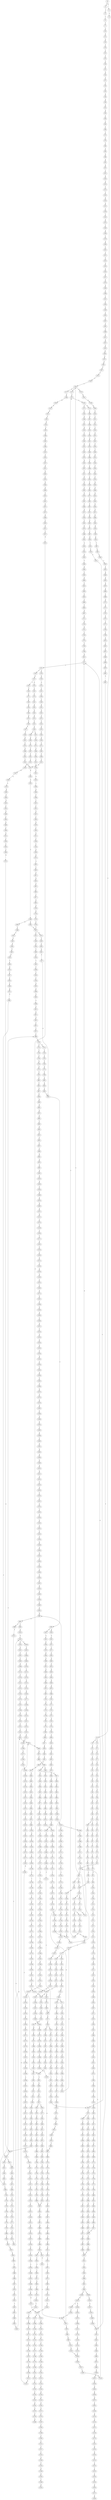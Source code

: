 strict digraph  {
	S0 -> S1 [ label = C ];
	S0 -> S2 [ label = G ];
	S1 -> S3 [ label = T ];
	S2 -> S4 [ label = T ];
	S3 -> S5 [ label = C ];
	S4 -> S6 [ label = C ];
	S5 -> S7 [ label = T ];
	S6 -> S8 [ label = C ];
	S6 -> S9 [ label = G ];
	S7 -> S10 [ label = C ];
	S8 -> S11 [ label = T ];
	S9 -> S12 [ label = T ];
	S10 -> S13 [ label = G ];
	S11 -> S14 [ label = G ];
	S12 -> S15 [ label = G ];
	S13 -> S16 [ label = G ];
	S14 -> S17 [ label = C ];
	S15 -> S18 [ label = C ];
	S16 -> S19 [ label = T ];
	S17 -> S20 [ label = G ];
	S18 -> S21 [ label = C ];
	S19 -> S22 [ label = C ];
	S20 -> S23 [ label = G ];
	S21 -> S24 [ label = A ];
	S22 -> S25 [ label = T ];
	S23 -> S26 [ label = C ];
	S24 -> S27 [ label = C ];
	S25 -> S28 [ label = C ];
	S26 -> S29 [ label = C ];
	S27 -> S30 [ label = G ];
	S28 -> S31 [ label = G ];
	S29 -> S32 [ label = T ];
	S30 -> S33 [ label = A ];
	S31 -> S34 [ label = G ];
	S32 -> S35 [ label = G ];
	S33 -> S36 [ label = G ];
	S34 -> S37 [ label = T ];
	S35 -> S38 [ label = T ];
	S36 -> S39 [ label = T ];
	S37 -> S40 [ label = T ];
	S38 -> S41 [ label = G ];
	S39 -> S42 [ label = G ];
	S40 -> S43 [ label = C ];
	S41 -> S44 [ label = C ];
	S42 -> S45 [ label = T ];
	S43 -> S46 [ label = A ];
	S44 -> S47 [ label = T ];
	S45 -> S48 [ label = C ];
	S46 -> S49 [ label = A ];
	S47 -> S50 [ label = A ];
	S48 -> S51 [ label = T ];
	S49 -> S52 [ label = G ];
	S50 -> S53 [ label = C ];
	S51 -> S54 [ label = T ];
	S51 -> S55 [ label = C ];
	S52 -> S56 [ label = A ];
	S53 -> S57 [ label = C ];
	S54 -> S58 [ label = C ];
	S55 -> S59 [ label = C ];
	S56 -> S60 [ label = C ];
	S57 -> S61 [ label = T ];
	S58 -> S62 [ label = G ];
	S59 -> S63 [ label = G ];
	S60 -> S64 [ label = C ];
	S61 -> S65 [ label = G ];
	S62 -> S66 [ label = G ];
	S63 -> S67 [ label = T ];
	S64 -> S68 [ label = T ];
	S65 -> S69 [ label = T ];
	S66 -> S70 [ label = T ];
	S67 -> S71 [ label = T ];
	S68 -> S72 [ label = T ];
	S69 -> S73 [ label = C ];
	S70 -> S74 [ label = C ];
	S71 -> S75 [ label = C ];
	S72 -> S76 [ label = T ];
	S73 -> S77 [ label = C ];
	S74 -> S78 [ label = C ];
	S75 -> S79 [ label = C ];
	S76 -> S80 [ label = T ];
	S77 -> S81 [ label = T ];
	S78 -> S82 [ label = T ];
	S79 -> S83 [ label = T ];
	S80 -> S84 [ label = T ];
	S81 -> S85 [ label = T ];
	S82 -> S86 [ label = T ];
	S83 -> S87 [ label = T ];
	S84 -> S88 [ label = G ];
	S85 -> S89 [ label = G ];
	S86 -> S90 [ label = G ];
	S87 -> S91 [ label = A ];
	S88 -> S92 [ label = A ];
	S89 -> S93 [ label = A ];
	S89 -> S94 [ label = T ];
	S90 -> S95 [ label = A ];
	S91 -> S96 [ label = A ];
	S92 -> S97 [ label = A ];
	S93 -> S98 [ label = A ];
	S94 -> S99 [ label = A ];
	S95 -> S98 [ label = A ];
	S96 -> S100 [ label = A ];
	S97 -> S101 [ label = C ];
	S98 -> S102 [ label = C ];
	S99 -> S103 [ label = G ];
	S100 -> S104 [ label = C ];
	S101 -> S105 [ label = A ];
	S102 -> S106 [ label = T ];
	S102 -> S107 [ label = A ];
	S103 -> S108 [ label = G ];
	S104 -> S109 [ label = A ];
	S105 -> S110 [ label = G ];
	S106 -> S111 [ label = T ];
	S107 -> S112 [ label = G ];
	S108 -> S113 [ label = A ];
	S109 -> S114 [ label = G ];
	S110 -> S115 [ label = T ];
	S111 -> S116 [ label = C ];
	S112 -> S117 [ label = G ];
	S113 -> S118 [ label = G ];
	S114 -> S119 [ label = G ];
	S115 -> S120 [ label = T ];
	S116 -> S121 [ label = A ];
	S117 -> S122 [ label = G ];
	S117 -> S123 [ label = T ];
	S118 -> S124 [ label = A ];
	S119 -> S125 [ label = T ];
	S120 -> S126 [ label = G ];
	S121 -> S127 [ label = A ];
	S122 -> S128 [ label = T ];
	S123 -> S129 [ label = C ];
	S124 -> S130 [ label = G ];
	S125 -> S131 [ label = C ];
	S126 -> S132 [ label = A ];
	S127 -> S133 [ label = C ];
	S128 -> S134 [ label = C ];
	S129 -> S135 [ label = C ];
	S130 -> S136 [ label = G ];
	S131 -> S137 [ label = T ];
	S132 -> S138 [ label = C ];
	S133 -> S139 [ label = C ];
	S133 -> S140 [ label = T ];
	S134 -> S141 [ label = C ];
	S135 -> S142 [ label = C ];
	S136 -> S143 [ label = T ];
	S137 -> S144 [ label = C ];
	S138 -> S145 [ label = T ];
	S139 -> S146 [ label = G ];
	S140 -> S147 [ label = G ];
	S141 -> S148 [ label = G ];
	S142 -> S149 [ label = T ];
	S143 -> S150 [ label = C ];
	S144 -> S151 [ label = T ];
	S145 -> S152 [ label = G ];
	S146 -> S153 [ label = G ];
	S147 -> S154 [ label = G ];
	S147 -> S155 [ label = C ];
	S148 -> S156 [ label = C ];
	S149 -> S157 [ label = T ];
	S150 -> S158 [ label = C ];
	S151 -> S159 [ label = C ];
	S152 -> S160 [ label = T ];
	S153 -> S161 [ label = C ];
	S154 -> S162 [ label = C ];
	S155 -> S163 [ label = C ];
	S156 -> S164 [ label = C ];
	S157 -> S165 [ label = C ];
	S158 -> S166 [ label = C ];
	S159 -> S167 [ label = C ];
	S160 -> S168 [ label = A ];
	S161 -> S169 [ label = C ];
	S162 -> S170 [ label = C ];
	S163 -> S171 [ label = C ];
	S164 -> S172 [ label = G ];
	S165 -> S173 [ label = T ];
	S165 -> S174 [ label = G ];
	S166 -> S175 [ label = T ];
	S166 -> S176 [ label = A ];
	S166 -> S177 [ label = G ];
	S167 -> S178 [ label = G ];
	S168 -> S179 [ label = C ];
	S169 -> S180 [ label = C ];
	S170 -> S181 [ label = C ];
	S171 -> S182 [ label = T ];
	S172 -> S183 [ label = C ];
	S172 -> S184 [ label = G ];
	S173 -> S185 [ label = C ];
	S174 -> S186 [ label = C ];
	S175 -> S157 [ label = T ];
	S176 -> S187 [ label = G ];
	S177 -> S188 [ label = G ];
	S178 -> S189 [ label = T ];
	S179 -> S190 [ label = A ];
	S180 -> S191 [ label = A ];
	S181 -> S192 [ label = A ];
	S182 -> S193 [ label = A ];
	S183 -> S194 [ label = A ];
	S184 -> S195 [ label = A ];
	S185 -> S196 [ label = G ];
	S186 -> S197 [ label = A ];
	S187 -> S198 [ label = A ];
	S188 -> S199 [ label = A ];
	S189 -> S200 [ label = A ];
	S190 -> S201 [ label = C ];
	S191 -> S202 [ label = G ];
	S192 -> S203 [ label = G ];
	S193 -> S204 [ label = G ];
	S194 -> S205 [ label = C ];
	S195 -> S206 [ label = A ];
	S196 -> S207 [ label = T ];
	S197 -> S208 [ label = C ];
	S198 -> S209 [ label = G ];
	S199 -> S210 [ label = G ];
	S200 -> S211 [ label = C ];
	S201 -> S212 [ label = T ];
	S202 -> S213 [ label = T ];
	S203 -> S214 [ label = G ];
	S204 -> S215 [ label = G ];
	S205 -> S216 [ label = G ];
	S206 -> S217 [ label = C ];
	S207 -> S218 [ label = A ];
	S208 -> S219 [ label = G ];
	S209 -> S220 [ label = C ];
	S210 -> S221 [ label = G ];
	S211 -> S222 [ label = A ];
	S212 -> S223 [ label = T ];
	S213 -> S224 [ label = T ];
	S214 -> S225 [ label = T ];
	S215 -> S226 [ label = T ];
	S216 -> S227 [ label = C ];
	S217 -> S228 [ label = T ];
	S218 -> S229 [ label = C ];
	S219 -> S230 [ label = T ];
	S220 -> S231 [ label = C ];
	S221 -> S232 [ label = C ];
	S222 -> S233 [ label = T ];
	S223 -> S234 [ label = G ];
	S224 -> S235 [ label = G ];
	S225 -> S236 [ label = G ];
	S226 -> S237 [ label = G ];
	S227 -> S238 [ label = G ];
	S228 -> S239 [ label = G ];
	S229 -> S240 [ label = G ];
	S230 -> S241 [ label = G ];
	S231 -> S242 [ label = A ];
	S232 -> S243 [ label = G ];
	S233 -> S244 [ label = G ];
	S234 -> S245 [ label = G ];
	S235 -> S246 [ label = T ];
	S236 -> S247 [ label = C ];
	S236 -> S248 [ label = G ];
	S237 -> S249 [ label = T ];
	S238 -> S250 [ label = C ];
	S239 -> S251 [ label = C ];
	S240 -> S252 [ label = G ];
	S241 -> S253 [ label = G ];
	S242 -> S254 [ label = C ];
	S243 -> S255 [ label = T ];
	S244 -> S256 [ label = G ];
	S245 -> S257 [ label = A ];
	S246 -> S258 [ label = G ];
	S247 -> S259 [ label = G ];
	S248 -> S260 [ label = G ];
	S249 -> S261 [ label = G ];
	S250 -> S262 [ label = A ];
	S250 -> S263 [ label = G ];
	S251 -> S264 [ label = A ];
	S252 -> S265 [ label = C ];
	S253 -> S266 [ label = C ];
	S254 -> S267 [ label = G ];
	S255 -> S268 [ label = G ];
	S256 -> S269 [ label = C ];
	S257 -> S270 [ label = G ];
	S258 -> S271 [ label = C ];
	S259 -> S272 [ label = C ];
	S260 -> S273 [ label = C ];
	S261 -> S274 [ label = C ];
	S262 -> S275 [ label = G ];
	S263 -> S276 [ label = C ];
	S263 -> S277 [ label = G ];
	S264 -> S278 [ label = A ];
	S265 -> S279 [ label = T ];
	S266 -> S280 [ label = G ];
	S267 -> S281 [ label = G ];
	S268 -> S282 [ label = G ];
	S269 -> S283 [ label = G ];
	S270 -> S284 [ label = A ];
	S271 -> S285 [ label = G ];
	S272 -> S286 [ label = G ];
	S273 -> S287 [ label = T ];
	S274 -> S288 [ label = G ];
	S275 -> S289 [ label = C ];
	S276 -> S290 [ label = G ];
	S277 -> S291 [ label = C ];
	S278 -> S292 [ label = C ];
	S279 -> S293 [ label = A ];
	S280 -> S294 [ label = T ];
	S281 -> S295 [ label = T ];
	S282 -> S296 [ label = T ];
	S283 -> S297 [ label = C ];
	S284 -> S298 [ label = C ];
	S285 -> S299 [ label = T ];
	S286 -> S300 [ label = T ];
	S287 -> S301 [ label = T ];
	S288 -> S302 [ label = T ];
	S289 -> S303 [ label = C ];
	S290 -> S304 [ label = T ];
	S291 -> S305 [ label = T ];
	S292 -> S306 [ label = C ];
	S293 -> S307 [ label = C ];
	S294 -> S308 [ label = C ];
	S295 -> S309 [ label = T ];
	S296 -> S310 [ label = A ];
	S297 -> S311 [ label = C ];
	S298 -> S312 [ label = C ];
	S299 -> S313 [ label = C ];
	S300 -> S314 [ label = C ];
	S301 -> S315 [ label = C ];
	S302 -> S316 [ label = C ];
	S303 -> S317 [ label = G ];
	S304 -> S318 [ label = C ];
	S305 -> S319 [ label = G ];
	S306 -> S320 [ label = A ];
	S307 -> S321 [ label = T ];
	S308 -> S322 [ label = C ];
	S309 -> S323 [ label = A ];
	S310 -> S324 [ label = T ];
	S311 -> S325 [ label = C ];
	S312 -> S326 [ label = C ];
	S313 -> S327 [ label = G ];
	S314 -> S328 [ label = G ];
	S315 -> S329 [ label = G ];
	S316 -> S327 [ label = G ];
	S317 -> S330 [ label = G ];
	S318 -> S331 [ label = G ];
	S319 -> S332 [ label = G ];
	S320 -> S333 [ label = G ];
	S321 -> S334 [ label = G ];
	S322 -> S335 [ label = C ];
	S323 -> S336 [ label = C ];
	S324 -> S337 [ label = G ];
	S325 -> S338 [ label = C ];
	S326 -> S339 [ label = C ];
	S327 -> S340 [ label = A ];
	S328 -> S341 [ label = T ];
	S329 -> S342 [ label = A ];
	S330 -> S343 [ label = C ];
	S330 -> S344 [ label = T ];
	S331 -> S345 [ label = A ];
	S332 -> S346 [ label = A ];
	S333 -> S347 [ label = A ];
	S334 -> S348 [ label = G ];
	S335 -> S349 [ label = C ];
	S336 -> S350 [ label = T ];
	S337 -> S351 [ label = A ];
	S338 -> S352 [ label = C ];
	S339 -> S353 [ label = C ];
	S340 -> S354 [ label = A ];
	S341 -> S355 [ label = G ];
	S342 -> S356 [ label = A ];
	S343 -> S357 [ label = A ];
	S344 -> S358 [ label = G ];
	S345 -> S359 [ label = C ];
	S346 -> S360 [ label = A ];
	S347 -> S361 [ label = A ];
	S348 -> S362 [ label = T ];
	S349 -> S363 [ label = A ];
	S350 -> S364 [ label = G ];
	S351 -> S365 [ label = G ];
	S352 -> S366 [ label = A ];
	S353 -> S367 [ label = C ];
	S354 -> S368 [ label = C ];
	S355 -> S369 [ label = C ];
	S356 -> S370 [ label = C ];
	S357 -> S371 [ label = C ];
	S358 -> S372 [ label = G ];
	S359 -> S373 [ label = G ];
	S360 -> S374 [ label = T ];
	S361 -> S375 [ label = C ];
	S362 -> S376 [ label = G ];
	S363 -> S377 [ label = C ];
	S364 -> S378 [ label = C ];
	S365 -> S379 [ label = C ];
	S366 -> S380 [ label = C ];
	S367 -> S381 [ label = T ];
	S368 -> S382 [ label = C ];
	S368 -> S383 [ label = A ];
	S369 -> S384 [ label = A ];
	S370 -> S385 [ label = A ];
	S371 -> S386 [ label = T ];
	S372 -> S387 [ label = A ];
	S373 -> S388 [ label = C ];
	S374 -> S389 [ label = G ];
	S375 -> S390 [ label = A ];
	S376 -> S391 [ label = C ];
	S377 -> S392 [ label = T ];
	S378 -> S393 [ label = A ];
	S379 -> S394 [ label = G ];
	S380 -> S395 [ label = T ];
	S381 -> S396 [ label = T ];
	S382 -> S397 [ label = T ];
	S383 -> S398 [ label = C ];
	S384 -> S399 [ label = T ];
	S385 -> S400 [ label = C ];
	S386 -> S401 [ label = T ];
	S387 -> S402 [ label = A ];
	S388 -> S403 [ label = G ];
	S389 -> S404 [ label = G ];
	S390 -> S405 [ label = G ];
	S391 -> S406 [ label = T ];
	S392 -> S407 [ label = T ];
	S393 -> S408 [ label = G ];
	S394 -> S409 [ label = G ];
	S395 -> S410 [ label = T ];
	S396 -> S411 [ label = C ];
	S397 -> S412 [ label = T ];
	S397 -> S413 [ label = G ];
	S398 -> S414 [ label = C ];
	S399 -> S415 [ label = C ];
	S400 -> S416 [ label = G ];
	S401 -> S417 [ label = C ];
	S402 -> S418 [ label = G ];
	S403 -> S419 [ label = C ];
	S404 -> S420 [ label = G ];
	S405 -> S421 [ label = C ];
	S406 -> S422 [ label = A ];
	S407 -> S423 [ label = G ];
	S408 -> S424 [ label = A ];
	S409 -> S425 [ label = T ];
	S410 -> S426 [ label = T ];
	S411 -> S427 [ label = A ];
	S412 -> S428 [ label = C ];
	S413 -> S429 [ label = T ];
	S414 -> S430 [ label = C ];
	S415 -> S431 [ label = C ];
	S416 -> S432 [ label = C ];
	S417 -> S433 [ label = A ];
	S418 -> S434 [ label = A ];
	S419 -> S435 [ label = C ];
	S420 -> S436 [ label = G ];
	S421 -> S437 [ label = C ];
	S422 -> S438 [ label = C ];
	S423 -> S439 [ label = A ];
	S424 -> S440 [ label = C ];
	S425 -> S441 [ label = C ];
	S426 -> S442 [ label = A ];
	S427 -> S443 [ label = G ];
	S428 -> S444 [ label = G ];
	S429 -> S445 [ label = C ];
	S430 -> S446 [ label = G ];
	S431 -> S447 [ label = G ];
	S432 -> S448 [ label = G ];
	S433 -> S449 [ label = G ];
	S434 -> S450 [ label = A ];
	S435 -> S451 [ label = T ];
	S436 -> S452 [ label = T ];
	S437 -> S453 [ label = G ];
	S438 -> S454 [ label = T ];
	S439 -> S455 [ label = G ];
	S440 -> S456 [ label = G ];
	S441 -> S457 [ label = G ];
	S442 -> S458 [ label = G ];
	S443 -> S459 [ label = A ];
	S444 -> S460 [ label = T ];
	S445 -> S461 [ label = G ];
	S446 -> S462 [ label = T ];
	S447 -> S463 [ label = C ];
	S448 -> S464 [ label = C ];
	S449 -> S465 [ label = C ];
	S450 -> S466 [ label = C ];
	S451 -> S467 [ label = C ];
	S452 -> S468 [ label = C ];
	S453 -> S469 [ label = T ];
	S454 -> S470 [ label = G ];
	S455 -> S471 [ label = C ];
	S456 -> S472 [ label = G ];
	S457 -> S473 [ label = C ];
	S458 -> S474 [ label = C ];
	S459 -> S475 [ label = G ];
	S460 -> S476 [ label = A ];
	S461 -> S477 [ label = C ];
	S462 -> S478 [ label = A ];
	S463 -> S479 [ label = A ];
	S464 -> S480 [ label = A ];
	S465 -> S481 [ label = C ];
	S466 -> S482 [ label = G ];
	S467 -> S483 [ label = G ];
	S468 -> S484 [ label = C ];
	S469 -> S485 [ label = C ];
	S470 -> S486 [ label = T ];
	S471 -> S487 [ label = C ];
	S472 -> S488 [ label = A ];
	S473 -> S489 [ label = A ];
	S474 -> S490 [ label = C ];
	S475 -> S491 [ label = G ];
	S476 -> S492 [ label = C ];
	S477 -> S493 [ label = G ];
	S478 -> S494 [ label = C ];
	S479 -> S495 [ label = C ];
	S480 -> S496 [ label = C ];
	S481 -> S497 [ label = G ];
	S482 -> S498 [ label = G ];
	S483 -> S499 [ label = G ];
	S484 -> S500 [ label = G ];
	S485 -> S501 [ label = C ];
	S486 -> S502 [ label = A ];
	S487 -> S503 [ label = G ];
	S488 -> S504 [ label = C ];
	S489 -> S505 [ label = C ];
	S490 -> S506 [ label = G ];
	S491 -> S507 [ label = T ];
	S492 -> S508 [ label = T ];
	S493 -> S509 [ label = C ];
	S494 -> S510 [ label = G ];
	S495 -> S511 [ label = G ];
	S496 -> S512 [ label = G ];
	S497 -> S513 [ label = C ];
	S498 -> S514 [ label = C ];
	S499 -> S515 [ label = G ];
	S500 -> S516 [ label = C ];
	S501 -> S517 [ label = T ];
	S502 -> S518 [ label = A ];
	S503 -> S519 [ label = C ];
	S504 -> S520 [ label = A ];
	S505 -> S521 [ label = G ];
	S506 -> S522 [ label = T ];
	S507 -> S523 [ label = C ];
	S508 -> S524 [ label = T ];
	S509 -> S525 [ label = G ];
	S509 -> S526 [ label = A ];
	S510 -> S527 [ label = T ];
	S511 -> S528 [ label = T ];
	S512 -> S529 [ label = T ];
	S513 -> S530 [ label = C ];
	S514 -> S531 [ label = A ];
	S515 -> S532 [ label = C ];
	S516 -> S164 [ label = C ];
	S517 -> S533 [ label = C ];
	S518 -> S534 [ label = C ];
	S519 -> S535 [ label = C ];
	S520 -> S536 [ label = C ];
	S521 -> S537 [ label = C ];
	S522 -> S538 [ label = C ];
	S523 -> S539 [ label = C ];
	S524 -> S540 [ label = C ];
	S525 -> S541 [ label = A ];
	S526 -> S542 [ label = A ];
	S527 -> S543 [ label = C ];
	S528 -> S544 [ label = C ];
	S529 -> S545 [ label = C ];
	S530 -> S546 [ label = C ];
	S531 -> S547 [ label = C ];
	S532 -> S548 [ label = T ];
	S533 -> S549 [ label = T ];
	S534 -> S550 [ label = A ];
	S535 -> S551 [ label = C ];
	S536 -> S552 [ label = A ];
	S537 -> S553 [ label = G ];
	S538 -> S554 [ label = C ];
	S539 -> S166 [ label = C ];
	S540 -> S555 [ label = A ];
	S541 -> S556 [ label = G ];
	S542 -> S557 [ label = C ];
	S543 -> S558 [ label = C ];
	S544 -> S559 [ label = G ];
	S545 -> S560 [ label = C ];
	S546 -> S561 [ label = C ];
	S547 -> S562 [ label = C ];
	S547 -> S563 [ label = T ];
	S548 -> S564 [ label = C ];
	S549 -> S565 [ label = G ];
	S550 -> S566 [ label = C ];
	S551 -> S561 [ label = C ];
	S552 -> S567 [ label = C ];
	S553 -> S250 [ label = C ];
	S554 -> S568 [ label = C ];
	S555 -> S569 [ label = A ];
	S556 -> S570 [ label = C ];
	S557 -> S571 [ label = C ];
	S558 -> S572 [ label = A ];
	S559 -> S573 [ label = A ];
	S560 -> S574 [ label = A ];
	S561 -> S575 [ label = T ];
	S562 -> S576 [ label = G ];
	S563 -> S577 [ label = G ];
	S564 -> S578 [ label = A ];
	S565 -> S579 [ label = T ];
	S566 -> S580 [ label = A ];
	S567 -> S581 [ label = C ];
	S568 -> S582 [ label = A ];
	S569 -> S583 [ label = G ];
	S570 -> S584 [ label = A ];
	S571 -> S585 [ label = C ];
	S572 -> S586 [ label = G ];
	S573 -> S587 [ label = G ];
	S574 -> S588 [ label = G ];
	S575 -> S589 [ label = T ];
	S575 -> S590 [ label = C ];
	S576 -> S591 [ label = G ];
	S577 -> S592 [ label = G ];
	S578 -> S593 [ label = C ];
	S579 -> S594 [ label = C ];
	S580 -> S595 [ label = C ];
	S581 -> S596 [ label = T ];
	S582 -> S597 [ label = C ];
	S583 -> S598 [ label = C ];
	S584 -> S599 [ label = G ];
	S585 -> S600 [ label = G ];
	S586 -> S601 [ label = C ];
	S587 -> S602 [ label = C ];
	S588 -> S601 [ label = C ];
	S589 -> S603 [ label = C ];
	S590 -> S604 [ label = C ];
	S591 -> S605 [ label = G ];
	S592 -> S606 [ label = G ];
	S593 -> S607 [ label = G ];
	S594 -> S608 [ label = G ];
	S595 -> S609 [ label = G ];
	S596 -> S610 [ label = C ];
	S597 -> S611 [ label = C ];
	S598 -> S612 [ label = G ];
	S599 -> S613 [ label = T ];
	S600 -> S614 [ label = T ];
	S601 -> S615 [ label = T ];
	S601 -> S616 [ label = G ];
	S602 -> S617 [ label = G ];
	S603 -> S618 [ label = A ];
	S604 -> S619 [ label = A ];
	S605 -> S620 [ label = A ];
	S606 -> S621 [ label = A ];
	S607 -> S622 [ label = T ];
	S608 -> S623 [ label = T ];
	S609 -> S624 [ label = C ];
	S610 -> S625 [ label = T ];
	S611 -> S626 [ label = A ];
	S612 -> S627 [ label = A ];
	S613 -> S628 [ label = G ];
	S614 -> S629 [ label = A ];
	S615 -> S630 [ label = T ];
	S616 -> S631 [ label = A ];
	S617 -> S632 [ label = A ];
	S618 -> S633 [ label = C ];
	S619 -> S634 [ label = C ];
	S620 -> S635 [ label = A ];
	S621 -> S636 [ label = A ];
	S622 -> S637 [ label = C ];
	S623 -> S638 [ label = G ];
	S624 -> S639 [ label = T ];
	S625 -> S640 [ label = A ];
	S626 -> S641 [ label = C ];
	S627 -> S642 [ label = G ];
	S628 -> S643 [ label = C ];
	S629 -> S644 [ label = C ];
	S630 -> S645 [ label = C ];
	S631 -> S646 [ label = G ];
	S632 -> S647 [ label = G ];
	S633 -> S648 [ label = G ];
	S634 -> S649 [ label = C ];
	S635 -> S650 [ label = T ];
	S636 -> S651 [ label = C ];
	S637 -> S652 [ label = C ];
	S638 -> S653 [ label = G ];
	S639 -> S654 [ label = C ];
	S640 -> S655 [ label = G ];
	S641 -> S656 [ label = C ];
	S642 -> S657 [ label = T ];
	S643 -> S658 [ label = A ];
	S644 -> S659 [ label = A ];
	S645 -> S660 [ label = A ];
	S646 -> S661 [ label = T ];
	S647 -> S662 [ label = T ];
	S648 -> S663 [ label = C ];
	S649 -> S664 [ label = C ];
	S650 -> S665 [ label = T ];
	S651 -> S666 [ label = T ];
	S652 -> S667 [ label = A ];
	S653 -> S668 [ label = T ];
	S654 -> S669 [ label = C ];
	S655 -> S670 [ label = A ];
	S656 -> S671 [ label = G ];
	S657 -> S672 [ label = C ];
	S658 -> S673 [ label = A ];
	S659 -> S674 [ label = G ];
	S660 -> S675 [ label = C ];
	S661 -> S676 [ label = C ];
	S662 -> S677 [ label = C ];
	S663 -> S678 [ label = T ];
	S664 -> S679 [ label = G ];
	S665 -> S680 [ label = G ];
	S666 -> S681 [ label = G ];
	S667 -> S588 [ label = G ];
	S668 -> S682 [ label = A ];
	S669 -> S683 [ label = T ];
	S670 -> S684 [ label = A ];
	S671 -> S685 [ label = A ];
	S672 -> S686 [ label = C ];
	S673 -> S687 [ label = C ];
	S674 -> S688 [ label = C ];
	S675 -> S689 [ label = G ];
	S676 -> S686 [ label = C ];
	S676 -> S690 [ label = T ];
	S677 -> S691 [ label = G ];
	S678 -> S692 [ label = C ];
	S679 -> S693 [ label = C ];
	S680 -> S694 [ label = A ];
	S681 -> S695 [ label = G ];
	S682 -> S696 [ label = C ];
	S683 -> S697 [ label = A ];
	S684 -> S698 [ label = C ];
	S685 -> S699 [ label = T ];
	S686 -> S700 [ label = C ];
	S687 -> S701 [ label = A ];
	S688 -> S702 [ label = A ];
	S689 -> S703 [ label = C ];
	S690 -> S704 [ label = C ];
	S691 -> S705 [ label = A ];
	S692 -> S706 [ label = C ];
	S693 -> S707 [ label = C ];
	S694 -> S708 [ label = A ];
	S695 -> S709 [ label = A ];
	S696 -> S710 [ label = C ];
	S697 -> S711 [ label = G ];
	S698 -> S712 [ label = G ];
	S699 -> S713 [ label = C ];
	S700 -> S714 [ label = T ];
	S700 -> S715 [ label = G ];
	S701 -> S716 [ label = G ];
	S702 -> S717 [ label = G ];
	S703 -> S718 [ label = C ];
	S704 -> S719 [ label = G ];
	S705 -> S720 [ label = A ];
	S706 -> S721 [ label = G ];
	S707 -> S722 [ label = G ];
	S708 -> S723 [ label = C ];
	S709 -> S724 [ label = C ];
	S710 -> S725 [ label = G ];
	S711 -> S726 [ label = A ];
	S712 -> S727 [ label = A ];
	S713 -> S728 [ label = G ];
	S714 -> S729 [ label = C ];
	S715 -> S730 [ label = C ];
	S716 -> S731 [ label = C ];
	S717 -> S732 [ label = G ];
	S718 -> S733 [ label = C ];
	S719 -> S734 [ label = T ];
	S720 -> S735 [ label = C ];
	S721 -> S736 [ label = G ];
	S722 -> S737 [ label = G ];
	S723 -> S738 [ label = C ];
	S724 -> S739 [ label = C ];
	S725 -> S740 [ label = G ];
	S726 -> S741 [ label = A ];
	S727 -> S742 [ label = G ];
	S728 -> S743 [ label = G ];
	S729 -> S744 [ label = C ];
	S730 -> S745 [ label = C ];
	S731 -> S746 [ label = T ];
	S732 -> S747 [ label = T ];
	S733 -> S748 [ label = T ];
	S734 -> S749 [ label = C ];
	S735 -> S750 [ label = C ];
	S736 -> S751 [ label = T ];
	S737 -> S752 [ label = T ];
	S738 -> S753 [ label = C ];
	S739 -> S754 [ label = C ];
	S740 -> S755 [ label = T ];
	S741 -> S756 [ label = C ];
	S742 -> S757 [ label = G ];
	S743 -> S758 [ label = T ];
	S744 -> S759 [ label = G ];
	S745 -> S760 [ label = T ];
	S746 -> S761 [ label = A ];
	S747 -> S762 [ label = G ];
	S748 -> S763 [ label = T ];
	S749 -> S764 [ label = T ];
	S750 -> S397 [ label = T ];
	S751 -> S765 [ label = T ];
	S752 -> S766 [ label = C ];
	S753 -> S767 [ label = G ];
	S754 -> S768 [ label = G ];
	S755 -> S769 [ label = G ];
	S756 -> S770 [ label = T ];
	S757 -> S771 [ label = T ];
	S758 -> S772 [ label = T ];
	S759 -> S773 [ label = G ];
	S760 -> S774 [ label = G ];
	S761 -> S775 [ label = C ];
	S762 -> S776 [ label = C ];
	S763 -> S777 [ label = C ];
	S764 -> S778 [ label = G ];
	S765 -> S779 [ label = G ];
	S766 -> S780 [ label = C ];
	S767 -> S781 [ label = T ];
	S768 -> S782 [ label = T ];
	S769 -> S783 [ label = G ];
	S770 -> S784 [ label = T ];
	S771 -> S785 [ label = G ];
	S772 -> S786 [ label = C ];
	S773 -> S787 [ label = T ];
	S774 -> S788 [ label = T ];
	S775 -> S789 [ label = G ];
	S776 -> S790 [ label = A ];
	S777 -> S791 [ label = A ];
	S778 -> S792 [ label = T ];
	S779 -> S793 [ label = C ];
	S780 -> S794 [ label = C ];
	S781 -> S795 [ label = C ];
	S782 -> S796 [ label = C ];
	S783 -> S797 [ label = T ];
	S784 -> S798 [ label = C ];
	S785 -> S799 [ label = T ];
	S786 -> S800 [ label = C ];
	S787 -> S801 [ label = C ];
	S788 -> S802 [ label = C ];
	S789 -> S803 [ label = A ];
	S790 -> S804 [ label = C ];
	S791 -> S805 [ label = T ];
	S792 -> S806 [ label = T ];
	S793 -> S807 [ label = A ];
	S794 -> S808 [ label = A ];
	S795 -> S809 [ label = T ];
	S796 -> S810 [ label = T ];
	S797 -> S811 [ label = T ];
	S798 -> S812 [ label = A ];
	S799 -> S813 [ label = C ];
	S800 -> S814 [ label = A ];
	S801 -> S815 [ label = T ];
	S802 -> S816 [ label = G ];
	S803 -> S817 [ label = G ];
	S804 -> S818 [ label = G ];
	S805 -> S819 [ label = C ];
	S806 -> S820 [ label = C ];
	S807 -> S821 [ label = C ];
	S808 -> S822 [ label = G ];
	S809 -> S823 [ label = C ];
	S810 -> S823 [ label = C ];
	S811 -> S824 [ label = A ];
	S812 -> S127 [ label = A ];
	S813 -> S825 [ label = C ];
	S814 -> S826 [ label = G ];
	S815 -> S827 [ label = G ];
	S816 -> S828 [ label = C ];
	S817 -> S829 [ label = A ];
	S818 -> S830 [ label = C ];
	S819 -> S831 [ label = C ];
	S820 -> S832 [ label = C ];
	S821 -> S833 [ label = T ];
	S822 -> S834 [ label = T ];
	S823 -> S835 [ label = G ];
	S824 -> S836 [ label = G ];
	S825 -> S837 [ label = C ];
	S826 -> S838 [ label = T ];
	S827 -> S839 [ label = G ];
	S828 -> S493 [ label = G ];
	S829 -> S840 [ label = A ];
	S830 -> S841 [ label = G ];
	S831 -> S842 [ label = A ];
	S832 -> S843 [ label = G ];
	S833 -> S844 [ label = G ];
	S834 -> S845 [ label = G ];
	S835 -> S846 [ label = G ];
	S836 -> S847 [ label = A ];
	S837 -> S848 [ label = T ];
	S838 -> S849 [ label = G ];
	S839 -> S850 [ label = A ];
	S840 -> S851 [ label = C ];
	S841 -> S852 [ label = G ];
	S842 -> S853 [ label = G ];
	S843 -> S854 [ label = T ];
	S844 -> S855 [ label = G ];
	S845 -> S856 [ label = G ];
	S846 -> S857 [ label = C ];
	S847 -> S858 [ label = A ];
	S848 -> S859 [ label = G ];
	S849 -> S860 [ label = G ];
	S850 -> S861 [ label = G ];
	S851 -> S862 [ label = T ];
	S852 -> S863 [ label = T ];
	S853 -> S864 [ label = A ];
	S854 -> S865 [ label = G ];
	S855 -> S866 [ label = T ];
	S856 -> S867 [ label = T ];
	S857 -> S868 [ label = A ];
	S858 -> S869 [ label = G ];
	S859 -> S870 [ label = T ];
	S860 -> S871 [ label = T ];
	S861 -> S872 [ label = G ];
	S862 -> S873 [ label = G ];
	S863 -> S874 [ label = G ];
	S864 -> S875 [ label = A ];
	S865 -> S876 [ label = G ];
	S866 -> S877 [ label = C ];
	S867 -> S878 [ label = C ];
	S868 -> S879 [ label = C ];
	S869 -> S880 [ label = G ];
	S870 -> S881 [ label = C ];
	S871 -> S878 [ label = C ];
	S872 -> S882 [ label = G ];
	S873 -> S883 [ label = G ];
	S874 -> S884 [ label = C ];
	S875 -> S885 [ label = C ];
	S876 -> S886 [ label = C ];
	S877 -> S887 [ label = G ];
	S878 -> S888 [ label = G ];
	S879 -> S889 [ label = C ];
	S880 -> S890 [ label = G ];
	S881 -> S891 [ label = C ];
	S882 -> S892 [ label = T ];
	S883 -> S893 [ label = C ];
	S884 -> S894 [ label = C ];
	S885 -> S895 [ label = C ];
	S886 -> S896 [ label = C ];
	S887 -> S897 [ label = T ];
	S888 -> S898 [ label = T ];
	S889 -> S899 [ label = G ];
	S890 -> S900 [ label = G ];
	S891 -> S901 [ label = T ];
	S892 -> S902 [ label = G ];
	S893 -> S903 [ label = G ];
	S894 -> S904 [ label = G ];
	S895 -> S905 [ label = A ];
	S895 -> S906 [ label = G ];
	S896 -> S907 [ label = C ];
	S897 -> S908 [ label = C ];
	S898 -> S909 [ label = C ];
	S899 -> S910 [ label = A ];
	S900 -> S911 [ label = G ];
	S901 -> S912 [ label = A ];
	S901 -> S85 [ label = T ];
	S902 -> S913 [ label = T ];
	S903 -> S914 [ label = C ];
	S904 -> S915 [ label = C ];
	S905 -> S916 [ label = G ];
	S905 -> S917 [ label = C ];
	S906 -> S918 [ label = G ];
	S907 -> S919 [ label = G ];
	S908 -> S920 [ label = C ];
	S909 -> S920 [ label = C ];
	S910 -> S921 [ label = G ];
	S910 -> S922 [ label = A ];
	S911 -> S923 [ label = T ];
	S912 -> S924 [ label = C ];
	S913 -> S925 [ label = T ];
	S914 -> S926 [ label = A ];
	S915 -> S927 [ label = A ];
	S916 -> S928 [ label = A ];
	S917 -> S929 [ label = C ];
	S918 -> S930 [ label = A ];
	S919 -> S931 [ label = T ];
	S920 -> S932 [ label = G ];
	S921 -> S933 [ label = T ];
	S922 -> S934 [ label = T ];
	S923 -> S935 [ label = C ];
	S924 -> S936 [ label = T ];
	S925 -> S937 [ label = C ];
	S926 -> S938 [ label = G ];
	S927 -> S939 [ label = A ];
	S928 -> S940 [ label = C ];
	S929 -> S941 [ label = A ];
	S930 -> S942 [ label = C ];
	S931 -> S943 [ label = C ];
	S932 -> S944 [ label = T ];
	S933 -> S945 [ label = C ];
	S934 -> S946 [ label = G ];
	S935 -> S947 [ label = C ];
	S936 -> S948 [ label = A ];
	S937 -> S949 [ label = C ];
	S938 -> S950 [ label = C ];
	S939 -> S951 [ label = C ];
	S940 -> S952 [ label = T ];
	S941 -> S953 [ label = C ];
	S942 -> S954 [ label = G ];
	S943 -> S955 [ label = C ];
	S944 -> S956 [ label = C ];
	S945 -> S957 [ label = C ];
	S946 -> S958 [ label = T ];
	S947 -> S959 [ label = G ];
	S948 -> S960 [ label = C ];
	S949 -> S961 [ label = A ];
	S950 -> S962 [ label = G ];
	S951 -> S963 [ label = C ];
	S952 -> S964 [ label = C ];
	S953 -> S965 [ label = C ];
	S954 -> S966 [ label = C ];
	S955 -> S967 [ label = A ];
	S956 -> S968 [ label = A ];
	S957 -> S969 [ label = A ];
	S957 -> S970 [ label = T ];
	S958 -> S971 [ label = A ];
	S959 -> S972 [ label = T ];
	S960 -> S973 [ label = C ];
	S961 -> S974 [ label = G ];
	S962 -> S975 [ label = G ];
	S963 -> S976 [ label = A ];
	S964 -> S977 [ label = C ];
	S965 -> S978 [ label = C ];
	S966 -> S979 [ label = C ];
	S967 -> S980 [ label = G ];
	S968 -> S981 [ label = C ];
	S969 -> S982 [ label = G ];
	S970 -> S983 [ label = C ];
	S971 -> S984 [ label = G ];
	S972 -> S985 [ label = C ];
	S973 -> S986 [ label = A ];
	S974 -> S987 [ label = C ];
	S975 -> S988 [ label = G ];
	S976 -> S989 [ label = G ];
	S977 -> S990 [ label = C ];
	S978 -> S991 [ label = C ];
	S979 -> S992 [ label = C ];
	S980 -> S993 [ label = T ];
	S981 -> S994 [ label = C ];
	S982 -> S995 [ label = T ];
	S982 -> S996 [ label = C ];
	S983 -> S997 [ label = G ];
	S984 -> S998 [ label = T ];
	S985 -> S999 [ label = G ];
	S986 -> S1000 [ label = G ];
	S987 -> S1001 [ label = A ];
	S988 -> S1002 [ label = T ];
	S989 -> S1003 [ label = T ];
	S990 -> S1004 [ label = A ];
	S991 -> S1005 [ label = T ];
	S992 -> S1006 [ label = A ];
	S993 -> S1007 [ label = A ];
	S994 -> S1008 [ label = C ];
	S994 -> S1009 [ label = G ];
	S995 -> S1010 [ label = A ];
	S996 -> S1011 [ label = T ];
	S997 -> S1012 [ label = A ];
	S998 -> S1013 [ label = T ];
	S999 -> S1014 [ label = G ];
	S1000 -> S1015 [ label = G ];
	S1001 -> S1016 [ label = G ];
	S1002 -> S1017 [ label = G ];
	S1003 -> S1018 [ label = C ];
	S1004 -> S1019 [ label = T ];
	S1005 -> S1020 [ label = T ];
	S1006 -> S1021 [ label = T ];
	S1007 -> S1022 [ label = G ];
	S1008 -> S1023 [ label = T ];
	S1009 -> S1024 [ label = A ];
	S1010 -> S1022 [ label = G ];
	S1011 -> S630 [ label = T ];
	S1012 -> S1025 [ label = A ];
	S1013 -> S1026 [ label = T ];
	S1014 -> S1027 [ label = A ];
	S1015 -> S1028 [ label = A ];
	S1016 -> S1029 [ label = A ];
	S1017 -> S1030 [ label = C ];
	S1018 -> S1031 [ label = G ];
	S1019 -> S1032 [ label = C ];
	S1020 -> S1033 [ label = C ];
	S1021 -> S1034 [ label = C ];
	S1022 -> S1035 [ label = G ];
	S1022 -> S1036 [ label = C ];
	S1023 -> S1037 [ label = G ];
	S1024 -> S1038 [ label = A ];
	S1024 -> S1039 [ label = G ];
	S1025 -> S1040 [ label = C ];
	S1026 -> S1041 [ label = C ];
	S1027 -> S1042 [ label = A ];
	S1028 -> S1043 [ label = G ];
	S1029 -> S1044 [ label = T ];
	S1030 -> S1045 [ label = C ];
	S1031 -> S1046 [ label = C ];
	S1032 -> S1047 [ label = T ];
	S1033 -> S1048 [ label = C ];
	S1033 -> S1049 [ label = G ];
	S1034 -> S1050 [ label = G ];
	S1035 -> S1051 [ label = G ];
	S1036 -> S1052 [ label = T ];
	S1037 -> S1053 [ label = T ];
	S1038 -> S1054 [ label = T ];
	S1039 -> S1055 [ label = T ];
	S1040 -> S1056 [ label = T ];
	S1041 -> S1057 [ label = A ];
	S1042 -> S1058 [ label = C ];
	S1043 -> S1059 [ label = A ];
	S1044 -> S1060 [ label = A ];
	S1045 -> S1061 [ label = G ];
	S1046 -> S1062 [ label = G ];
	S1047 -> S1063 [ label = G ];
	S1048 -> S1064 [ label = T ];
	S1049 -> S1065 [ label = A ];
	S1050 -> S1066 [ label = T ];
	S1051 -> S1067 [ label = T ];
	S1052 -> S1068 [ label = C ];
	S1053 -> S1069 [ label = C ];
	S1054 -> S1070 [ label = C ];
	S1055 -> S945 [ label = C ];
	S1056 -> S1071 [ label = T ];
	S1057 -> S1072 [ label = C ];
	S1058 -> S1073 [ label = A ];
	S1058 -> S1074 [ label = T ];
	S1059 -> S1075 [ label = G ];
	S1060 -> S1076 [ label = A ];
	S1061 -> S1077 [ label = C ];
	S1062 -> S1078 [ label = C ];
	S1063 -> S1079 [ label = C ];
	S1064 -> S1080 [ label = G ];
	S1065 -> S1081 [ label = T ];
	S1066 -> S1082 [ label = C ];
	S1067 -> S1083 [ label = C ];
	S1068 -> S1084 [ label = C ];
	S1069 -> S1085 [ label = C ];
	S1070 -> S1086 [ label = C ];
	S1071 -> S1087 [ label = C ];
	S1072 -> S1088 [ label = T ];
	S1073 -> S1089 [ label = G ];
	S1074 -> S1090 [ label = A ];
	S1075 -> S1091 [ label = T ];
	S1076 -> S1092 [ label = A ];
	S1077 -> S1093 [ label = C ];
	S1078 -> S1094 [ label = A ];
	S1079 -> S1095 [ label = C ];
	S1080 -> S1096 [ label = T ];
	S1081 -> S1097 [ label = C ];
	S1082 -> S1098 [ label = C ];
	S1083 -> S1099 [ label = A ];
	S1084 -> S1100 [ label = A ];
	S1085 -> S901 [ label = T ];
	S1086 -> S1101 [ label = T ];
	S1087 -> S1102 [ label = A ];
	S1088 -> S1103 [ label = C ];
	S1089 -> S1104 [ label = G ];
	S1090 -> S1105 [ label = C ];
	S1091 -> S1106 [ label = C ];
	S1092 -> S1107 [ label = A ];
	S1093 -> S1108 [ label = G ];
	S1094 -> S1109 [ label = G ];
	S1095 -> S1110 [ label = A ];
	S1096 -> S1111 [ label = C ];
	S1097 -> S1112 [ label = G ];
	S1098 -> S1113 [ label = T ];
	S1099 -> S1114 [ label = C ];
	S1100 -> S1115 [ label = C ];
	S1101 -> S1116 [ label = C ];
	S1102 -> S127 [ label = A ];
	S1103 -> S1117 [ label = C ];
	S1104 -> S1118 [ label = A ];
	S1105 -> S1119 [ label = A ];
	S1106 -> S1120 [ label = A ];
	S1107 -> S1121 [ label = A ];
	S1108 -> S1122 [ label = G ];
	S1109 -> S1123 [ label = C ];
	S1110 -> S1124 [ label = G ];
	S1111 -> S1125 [ label = C ];
	S1112 -> S1126 [ label = T ];
	S1113 -> S1127 [ label = C ];
	S1114 -> S1128 [ label = T ];
	S1115 -> S1129 [ label = C ];
	S1116 -> S1130 [ label = G ];
	S1117 -> S1131 [ label = T ];
	S1118 -> S1132 [ label = A ];
	S1119 -> S1133 [ label = A ];
	S1120 -> S1134 [ label = G ];
	S1121 -> S1135 [ label = C ];
	S1122 -> S1136 [ label = T ];
	S1123 -> S303 [ label = C ];
	S1124 -> S1137 [ label = T ];
	S1125 -> S1138 [ label = T ];
	S1126 -> S1139 [ label = T ];
	S1127 -> S1140 [ label = T ];
	S1128 -> S1141 [ label = C ];
	S1129 -> S1142 [ label = G ];
	S1130 -> S1143 [ label = A ];
	S1131 -> S1144 [ label = T ];
	S1132 -> S1145 [ label = T ];
	S1133 -> S1146 [ label = C ];
	S1134 -> S1147 [ label = G ];
	S1135 -> S1148 [ label = T ];
	S1136 -> S1149 [ label = G ];
	S1137 -> S1150 [ label = C ];
	S1138 -> S85 [ label = T ];
	S1139 -> S1151 [ label = T ];
	S1140 -> S1152 [ label = T ];
	S1141 -> S1153 [ label = G ];
	S1142 -> S1154 [ label = G ];
	S1143 -> S1155 [ label = A ];
	S1144 -> S1156 [ label = T ];
	S1145 -> S1157 [ label = A ];
	S1146 -> S1158 [ label = G ];
	S1147 -> S1159 [ label = A ];
	S1148 -> S1160 [ label = T ];
	S1149 -> S1161 [ label = G ];
	S1150 -> S1162 [ label = G ];
	S1151 -> S1163 [ label = G ];
	S1152 -> S1164 [ label = C ];
	S1153 -> S1165 [ label = C ];
	S1154 -> S1166 [ label = A ];
	S1155 -> S1040 [ label = C ];
	S1156 -> S1167 [ label = C ];
	S1157 -> S1168 [ label = G ];
	S1158 -> S1169 [ label = A ];
	S1159 -> S1170 [ label = C ];
	S1160 -> S1171 [ label = T ];
	S1161 -> S1172 [ label = T ];
	S1162 -> S1173 [ label = T ];
	S1163 -> S1174 [ label = T ];
	S1164 -> S1175 [ label = T ];
	S1165 -> S1176 [ label = T ];
	S1166 -> S1177 [ label = C ];
	S1167 -> S1178 [ label = A ];
	S1168 -> S1179 [ label = T ];
	S1169 -> S1180 [ label = A ];
	S1170 -> S1181 [ label = C ];
	S1171 -> S1182 [ label = G ];
	S1172 -> S1183 [ label = G ];
	S1173 -> S1184 [ label = A ];
	S1174 -> S1185 [ label = A ];
	S1175 -> S1186 [ label = C ];
	S1176 -> S1187 [ label = T ];
	S1177 -> S1188 [ label = G ];
	S1178 -> S1189 [ label = T ];
	S1179 -> S1190 [ label = C ];
	S1180 -> S1191 [ label = A ];
	S1181 -> S1192 [ label = A ];
	S1182 -> S1193 [ label = C ];
	S1183 -> S1194 [ label = G ];
	S1184 -> S1195 [ label = A ];
	S1185 -> S1196 [ label = G ];
	S1186 -> S1197 [ label = G ];
	S1187 -> S1198 [ label = C ];
	S1188 -> S1199 [ label = T ];
	S1189 -> S1200 [ label = C ];
	S1190 -> S1201 [ label = T ];
	S1191 -> S1202 [ label = A ];
	S1192 -> S1203 [ label = G ];
	S1193 -> S1204 [ label = C ];
	S1194 -> S1205 [ label = A ];
	S1195 -> S1206 [ label = G ];
	S1196 -> S1207 [ label = G ];
	S1197 -> S1208 [ label = G ];
	S1198 -> S1209 [ label = A ];
	S1199 -> S1210 [ label = C ];
	S1200 -> S1211 [ label = C ];
	S1201 -> S1212 [ label = C ];
	S1202 -> S1213 [ label = C ];
	S1203 -> S1214 [ label = T ];
	S1204 -> S1215 [ label = G ];
	S1205 -> S1216 [ label = A ];
	S1206 -> S1217 [ label = A ];
	S1207 -> S1218 [ label = A ];
	S1208 -> S1219 [ label = A ];
	S1209 -> S1220 [ label = T ];
	S1210 -> S1221 [ label = G ];
	S1211 -> S1222 [ label = A ];
	S1212 -> S1223 [ label = T ];
	S1213 -> S1224 [ label = A ];
	S1214 -> S1225 [ label = C ];
	S1215 -> S1226 [ label = T ];
	S1216 -> S1227 [ label = C ];
	S1217 -> S1228 [ label = C ];
	S1218 -> S1229 [ label = A ];
	S1219 -> S1230 [ label = G ];
	S1220 -> S1231 [ label = C ];
	S1221 -> S1232 [ label = T ];
	S1222 -> S853 [ label = G ];
	S1223 -> S1233 [ label = C ];
	S1224 -> S1234 [ label = G ];
	S1225 -> S1235 [ label = T ];
	S1226 -> S1236 [ label = A ];
	S1227 -> S1237 [ label = C ];
	S1228 -> S1238 [ label = G ];
	S1229 -> S1239 [ label = A ];
	S1230 -> S1240 [ label = A ];
	S1231 -> S1241 [ label = C ];
	S1232 -> S1242 [ label = G ];
	S1233 -> S1243 [ label = T ];
	S1234 -> S1244 [ label = A ];
	S1235 -> S1245 [ label = C ];
	S1236 -> S1246 [ label = G ];
	S1237 -> S1247 [ label = T ];
	S1238 -> S1248 [ label = G ];
	S1239 -> S1249 [ label = G ];
	S1240 -> S1250 [ label = G ];
	S1241 -> S842 [ label = A ];
	S1242 -> S1251 [ label = A ];
	S1243 -> S1252 [ label = G ];
	S1244 -> S1253 [ label = A ];
	S1245 -> S1254 [ label = T ];
	S1246 -> S1255 [ label = C ];
	S1247 -> S1256 [ label = C ];
	S1248 -> S1257 [ label = C ];
	S1249 -> S1258 [ label = G ];
	S1250 -> S1259 [ label = G ];
	S1251 -> S1260 [ label = C ];
	S1252 -> S1261 [ label = A ];
	S1253 -> S1262 [ label = G ];
	S1254 -> S1263 [ label = G ];
	S1255 -> S1264 [ label = C ];
	S1256 -> S1265 [ label = G ];
	S1257 -> S1266 [ label = T ];
	S1258 -> S1267 [ label = T ];
	S1259 -> S1268 [ label = T ];
	S1260 -> S1269 [ label = C ];
	S1261 -> S1270 [ label = G ];
	S1262 -> S1271 [ label = G ];
	S1263 -> S1272 [ label = T ];
	S1264 -> S1273 [ label = G ];
	S1265 -> S1274 [ label = G ];
	S1266 -> S1275 [ label = C ];
	S1267 -> S1276 [ label = C ];
	S1268 -> S150 [ label = C ];
	S1269 -> S1277 [ label = G ];
	S1270 -> S1278 [ label = T ];
	S1271 -> S1279 [ label = G ];
	S1272 -> S1280 [ label = A ];
	S1273 -> S1281 [ label = G ];
	S1274 -> S1282 [ label = C ];
	S1275 -> S1283 [ label = T ];
	S1276 -> S1284 [ label = C ];
	S1277 -> S1285 [ label = G ];
	S1278 -> S1286 [ label = A ];
	S1279 -> S1287 [ label = G ];
	S1281 -> S1288 [ label = T ];
	S1282 -> S1289 [ label = A ];
	S1283 -> S1290 [ label = C ];
	S1284 -> S1291 [ label = C ];
	S1285 -> S1292 [ label = T ];
	S1287 -> S1293 [ label = T ];
	S1288 -> S1294 [ label = G ];
	S1289 -> S1295 [ label = C ];
	S1290 -> S1296 [ label = G ];
	S1291 -> S1297 [ label = G ];
	S1292 -> S1298 [ label = C ];
	S1293 -> S1299 [ label = C ];
	S1294 -> S1300 [ label = A ];
	S1295 -> S1301 [ label = G ];
	S1296 -> S1302 [ label = A ];
	S1297 -> S1303 [ label = A ];
	S1298 -> S1304 [ label = G ];
	S1299 -> S1305 [ label = T ];
	S1300 -> S1306 [ label = C ];
	S1301 -> S1307 [ label = C ];
	S1302 -> S1308 [ label = A ];
	S1303 -> S1309 [ label = A ];
	S1304 -> S1310 [ label = C ];
	S1305 -> S1311 [ label = C ];
	S1306 -> S1312 [ label = G ];
	S1307 -> S1313 [ label = G ];
	S1308 -> S1314 [ label = G ];
	S1309 -> S1315 [ label = G ];
	S1310 -> S1316 [ label = G ];
	S1311 -> S1317 [ label = T ];
	S1312 -> S1318 [ label = T ];
	S1313 -> S1319 [ label = C ];
	S1314 -> S1320 [ label = T ];
	S1315 -> S1321 [ label = T ];
	S1316 -> S1322 [ label = T ];
	S1317 -> S1323 [ label = C ];
	S1318 -> S1324 [ label = G ];
	S1319 -> S263 [ label = G ];
	S1320 -> S1325 [ label = C ];
	S1321 -> S1326 [ label = C ];
	S1322 -> S1327 [ label = A ];
	S1323 -> S1328 [ label = G ];
	S1324 -> S1329 [ label = G ];
	S1325 -> S1330 [ label = G ];
	S1326 -> S1331 [ label = G ];
	S1327 -> S1332 [ label = G ];
	S1328 -> S1333 [ label = T ];
	S1329 -> S1334 [ label = G ];
	S1330 -> S1335 [ label = C ];
	S1331 -> S1336 [ label = A ];
	S1332 -> S1337 [ label = C ];
	S1333 -> S1338 [ label = G ];
	S1334 -> S1339 [ label = T ];
	S1335 -> S1340 [ label = G ];
	S1336 -> S1341 [ label = G ];
	S1337 -> S1342 [ label = C ];
	S1338 -> S1343 [ label = G ];
	S1339 -> S1344 [ label = A ];
	S1340 -> S1345 [ label = G ];
	S1341 -> S1346 [ label = G ];
	S1342 -> S1347 [ label = G ];
	S1343 -> S1348 [ label = T ];
	S1344 -> S1349 [ label = C ];
	S1345 -> S1350 [ label = C ];
	S1346 -> S1351 [ label = T ];
	S1347 -> S1352 [ label = C ];
	S1348 -> S1353 [ label = A ];
	S1349 -> S1354 [ label = T ];
	S1350 -> S1355 [ label = T ];
	S1351 -> S1356 [ label = A ];
	S1352 -> S1357 [ label = T ];
	S1354 -> S1358 [ label = A ];
	S1355 -> S1359 [ label = A ];
	S1356 -> S1360 [ label = T ];
	S1357 -> S1361 [ label = G ];
	S1358 -> S1362 [ label = T ];
	S1359 -> S1363 [ label = T ];
	S1360 -> S1364 [ label = A ];
	S1361 -> S1365 [ label = G ];
	S1362 -> S1366 [ label = T ];
	S1363 -> S1367 [ label = A ];
	S1364 -> S1368 [ label = A ];
	S1365 -> S1369 [ label = A ];
	S1366 -> S1370 [ label = G ];
	S1367 -> S1371 [ label = G ];
	S1368 -> S1372 [ label = G ];
	S1369 -> S1373 [ label = A ];
	S1370 -> S1374 [ label = G ];
	S1371 -> S1375 [ label = T ];
	S1372 -> S1376 [ label = T ];
	S1373 -> S1377 [ label = G ];
	S1374 -> S1378 [ label = A ];
	S1375 -> S1379 [ label = A ];
	S1376 -> S1380 [ label = C ];
	S1377 -> S1381 [ label = A ];
	S1378 -> S1382 [ label = A ];
	S1379 -> S1383 [ label = G ];
	S1380 -> S1384 [ label = G ];
	S1381 -> S1385 [ label = A ];
	S1382 -> S1386 [ label = C ];
	S1383 -> S1387 [ label = C ];
	S1384 -> S1388 [ label = T ];
	S1385 -> S466 [ label = C ];
	S1386 -> S1389 [ label = G ];
	S1387 -> S1390 [ label = C ];
	S1388 -> S1391 [ label = G ];
	S1389 -> S1392 [ label = G ];
	S1390 -> S1393 [ label = G ];
	S1391 -> S1394 [ label = G ];
	S1392 -> S1395 [ label = T ];
	S1393 -> S1396 [ label = A ];
	S1394 -> S1397 [ label = T ];
	S1395 -> S1398 [ label = A ];
	S1396 -> S1399 [ label = A ];
	S1397 -> S682 [ label = A ];
	S1398 -> S1400 [ label = C ];
	S1399 -> S1401 [ label = A ];
	S1400 -> S1402 [ label = G ];
	S1401 -> S1403 [ label = C ];
	S1402 -> S1404 [ label = A ];
	S1403 -> S1405 [ label = C ];
	S1404 -> S1406 [ label = A ];
	S1405 -> S1407 [ label = C ];
	S1406 -> S1408 [ label = G ];
	S1407 -> S1409 [ label = C ];
	S1408 -> S1410 [ label = A ];
	S1409 -> S1411 [ label = G ];
	S1410 -> S1412 [ label = A ];
	S1411 -> S1413 [ label = A ];
	S1412 -> S1414 [ label = G ];
	S1413 -> S1415 [ label = C ];
	S1414 -> S1416 [ label = T ];
	S1415 -> S1417 [ label = T ];
	S1416 -> S1418 [ label = G ];
	S1417 -> S1419 [ label = A ];
	S1418 -> S1420 [ label = T ];
	S1419 -> S1421 [ label = G ];
	S1420 -> S1422 [ label = C ];
	S1421 -> S1423 [ label = A ];
	S1422 -> S1424 [ label = C ];
	S1423 -> S1425 [ label = A ];
	S1424 -> S1426 [ label = T ];
	S1425 -> S1427 [ label = T ];
	S1426 -> S1428 [ label = G ];
	S1427 -> S1429 [ label = C ];
	S1428 -> S1430 [ label = G ];
	S1429 -> S1431 [ label = G ];
	S1430 -> S1432 [ label = C ];
	S1431 -> S1433 [ label = G ];
	S1432 -> S1434 [ label = C ];
	S1433 -> S1435 [ label = G ];
	S1434 -> S1436 [ label = T ];
	S1435 -> S1437 [ label = T ];
	S1436 -> S1438 [ label = G ];
	S1437 -> S1439 [ label = A ];
	S1438 -> S1440 [ label = G ];
	S1439 -> S1441 [ label = T ];
	S1440 -> S1442 [ label = G ];
	S1441 -> S1443 [ label = C ];
	S1442 -> S1444 [ label = T ];
	S1443 -> S1445 [ label = C ];
	S1444 -> S1446 [ label = C ];
	S1445 -> S1447 [ label = C ];
	S1446 -> S1448 [ label = C ];
	S1447 -> S1449 [ label = G ];
	S1448 -> S1450 [ label = C ];
	S1449 -> S1451 [ label = A ];
	S1450 -> S1452 [ label = G ];
	S1451 -> S1453 [ label = A ];
	S1452 -> S1454 [ label = A ];
	S1453 -> S1455 [ label = A ];
	S1454 -> S1456 [ label = G ];
	S1455 -> S1457 [ label = G ];
	S1456 -> S1458 [ label = T ];
	S1457 -> S1459 [ label = T ];
	S1458 -> S1460 [ label = C ];
	S1459 -> S1461 [ label = G ];
	S1460 -> S1462 [ label = C ];
	S1461 -> S1463 [ label = T ];
	S1462 -> S969 [ label = A ];
	S1463 -> S1464 [ label = C ];
	S1464 -> S1465 [ label = G ];
	S1465 -> S1466 [ label = T ];
	S1466 -> S1467 [ label = C ];
	S1467 -> S1468 [ label = G ];
	S1468 -> S1469 [ label = G ];
	S1469 -> S1470 [ label = A ];
	S1470 -> S1471 [ label = A ];
	S1471 -> S1058 [ label = C ];
}
